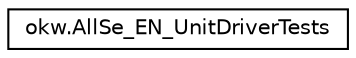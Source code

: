 digraph "Grafische Darstellung der Klassenhierarchie"
{
 // INTERACTIVE_SVG=YES
 // LATEX_PDF_SIZE
  edge [fontname="Helvetica",fontsize="10",labelfontname="Helvetica",labelfontsize="10"];
  node [fontname="Helvetica",fontsize="10",shape=record];
  rankdir="LR";
  Node0 [label="okw.AllSe_EN_UnitDriverTests",height=0.2,width=0.4,color="black", fillcolor="white", style="filled",URL="$classokw_1_1_all_se___e_n___unit_driver_tests.html",tooltip=" "];
}

